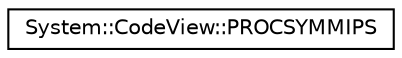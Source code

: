 digraph G
{
  edge [fontname="Helvetica",fontsize="10",labelfontname="Helvetica",labelfontsize="10"];
  node [fontname="Helvetica",fontsize="10",shape=record];
  rankdir="LR";
  Node1 [label="System::CodeView::PROCSYMMIPS",height=0.2,width=0.4,color="black", fillcolor="white", style="filled",URL="$struct_system_1_1_code_view_1_1_p_r_o_c_s_y_m_m_i_p_s.html"];
}

